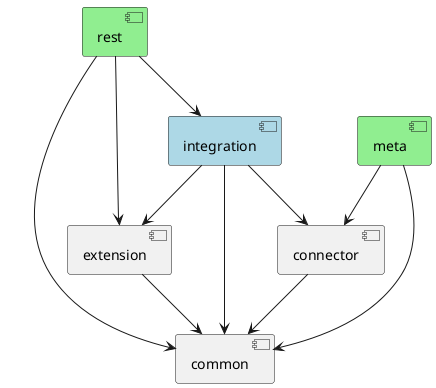 @startuml
' tag::uml[]

component [rest] #lightgreen
component [meta] #lightgreen
component [integration] #lightblue

[common]
[connector] --> [common]
[extension] --> [common]

[integration] --> [common]
[integration] --> [extension]
[integration] --> [connector]

[rest] --> [common]
[rest] --> [extension]
[rest] --> [integration]

[meta] --> [common]
[meta] --> [connector]

' end::uml[]
@enduml
